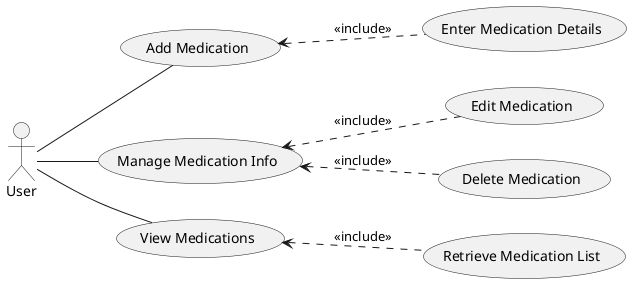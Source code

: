 @startuml sprint 1
left to right direction

actor "User" as user

user -- (Add Medication)
user -- (Manage Medication Info)
user -- (View Medications)

(Add Medication) <.. (Enter Medication Details) : <<include>>

(Manage Medication Info) <.. (Edit Medication) : <<include>>
(Manage Medication Info) <.. (Delete Medication) : <<include>>

(View Medications) <.. (Retrieve Medication List) : <<include>>

@enduml
